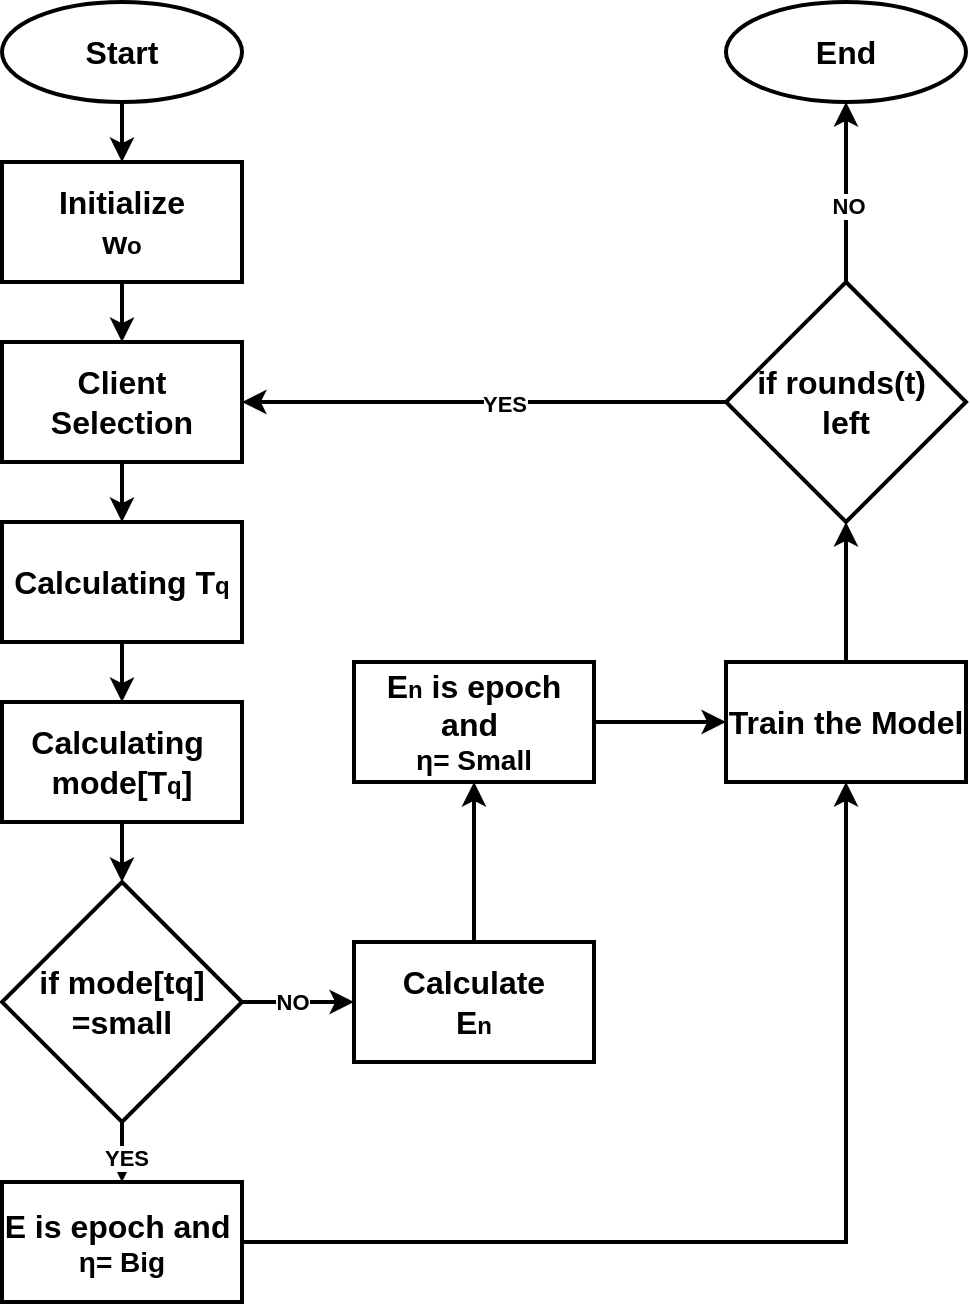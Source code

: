 <mxfile version="25.0.3">
  <diagram name="Page-1" id="Sdp29pomEdEhUppgCIxa">
    <mxGraphModel dx="1114" dy="1784" grid="1" gridSize="10" guides="1" tooltips="1" connect="1" arrows="1" fold="1" page="1" pageScale="1" pageWidth="850" pageHeight="1100" math="0" shadow="0">
      <root>
        <mxCell id="0" />
        <mxCell id="1" parent="0" />
        <mxCell id="I6Itle-dX4zbaedqjeKb-5" value="" style="edgeStyle=orthogonalEdgeStyle;rounded=0;orthogonalLoop=1;jettySize=auto;html=1;strokeWidth=2;" edge="1" parent="1" source="I6Itle-dX4zbaedqjeKb-1" target="I6Itle-dX4zbaedqjeKb-4">
          <mxGeometry relative="1" as="geometry" />
        </mxCell>
        <mxCell id="I6Itle-dX4zbaedqjeKb-1" value="&lt;b&gt;&lt;font style=&quot;font-size: 16px;&quot;&gt;Initialize&lt;/font&gt;&lt;/b&gt;&lt;div&gt;&lt;b&gt;&lt;font style=&quot;font-size: 16px;&quot;&gt;w&lt;/font&gt;o&lt;/b&gt;&lt;/div&gt;" style="rounded=0;whiteSpace=wrap;html=1;strokeWidth=2;" vertex="1" parent="1">
          <mxGeometry x="200" y="30" width="120" height="60" as="geometry" />
        </mxCell>
        <mxCell id="I6Itle-dX4zbaedqjeKb-3" style="edgeStyle=orthogonalEdgeStyle;rounded=0;orthogonalLoop=1;jettySize=auto;html=1;entryX=0.5;entryY=0;entryDx=0;entryDy=0;strokeWidth=2;" edge="1" parent="1" source="I6Itle-dX4zbaedqjeKb-2" target="I6Itle-dX4zbaedqjeKb-1">
          <mxGeometry relative="1" as="geometry" />
        </mxCell>
        <mxCell id="I6Itle-dX4zbaedqjeKb-2" value="&lt;b&gt;&lt;font style=&quot;font-size: 16px;&quot;&gt;Start&lt;/font&gt;&lt;/b&gt;" style="ellipse;whiteSpace=wrap;html=1;strokeWidth=2;" vertex="1" parent="1">
          <mxGeometry x="200" y="-50" width="120" height="50" as="geometry" />
        </mxCell>
        <mxCell id="I6Itle-dX4zbaedqjeKb-7" value="" style="edgeStyle=orthogonalEdgeStyle;rounded=0;orthogonalLoop=1;jettySize=auto;html=1;strokeWidth=2;" edge="1" parent="1" source="I6Itle-dX4zbaedqjeKb-4" target="I6Itle-dX4zbaedqjeKb-6">
          <mxGeometry relative="1" as="geometry" />
        </mxCell>
        <mxCell id="I6Itle-dX4zbaedqjeKb-4" value="&lt;span style=&quot;font-size: 16px;&quot;&gt;&lt;b&gt;Client Selection&lt;/b&gt;&lt;/span&gt;" style="rounded=0;whiteSpace=wrap;html=1;strokeWidth=2;" vertex="1" parent="1">
          <mxGeometry x="200" y="120" width="120" height="60" as="geometry" />
        </mxCell>
        <mxCell id="I6Itle-dX4zbaedqjeKb-9" value="" style="edgeStyle=orthogonalEdgeStyle;rounded=0;orthogonalLoop=1;jettySize=auto;html=1;strokeWidth=2;" edge="1" parent="1" source="I6Itle-dX4zbaedqjeKb-6" target="I6Itle-dX4zbaedqjeKb-8">
          <mxGeometry relative="1" as="geometry" />
        </mxCell>
        <mxCell id="I6Itle-dX4zbaedqjeKb-6" value="&lt;b style=&quot;&quot;&gt;&lt;span style=&quot;font-size: 16px;&quot;&gt;Calculating T&lt;/span&gt;&lt;font&gt;q&lt;/font&gt;&lt;/b&gt;" style="rounded=0;whiteSpace=wrap;html=1;strokeWidth=2;" vertex="1" parent="1">
          <mxGeometry x="200" y="210" width="120" height="60" as="geometry" />
        </mxCell>
        <mxCell id="I6Itle-dX4zbaedqjeKb-13" value="" style="edgeStyle=orthogonalEdgeStyle;rounded=0;orthogonalLoop=1;jettySize=auto;html=1;strokeWidth=2;" edge="1" parent="1" source="I6Itle-dX4zbaedqjeKb-8" target="I6Itle-dX4zbaedqjeKb-12">
          <mxGeometry relative="1" as="geometry" />
        </mxCell>
        <mxCell id="I6Itle-dX4zbaedqjeKb-8" value="&lt;b style=&quot;&quot;&gt;&lt;span style=&quot;font-size: 16px;&quot;&gt;Calculating&amp;nbsp;&lt;/span&gt;&lt;/b&gt;&lt;div&gt;&lt;b style=&quot;&quot;&gt;&lt;span style=&quot;font-size: 16px;&quot;&gt;mode[T&lt;/span&gt;&lt;font&gt;q&lt;/font&gt;&lt;span style=&quot;font-size: 16px;&quot;&gt;]&lt;/span&gt;&lt;/b&gt;&lt;/div&gt;" style="rounded=0;whiteSpace=wrap;html=1;strokeWidth=2;" vertex="1" parent="1">
          <mxGeometry x="200" y="300" width="120" height="60" as="geometry" />
        </mxCell>
        <mxCell id="I6Itle-dX4zbaedqjeKb-15" value="" style="edgeStyle=orthogonalEdgeStyle;rounded=0;orthogonalLoop=1;jettySize=auto;html=1;strokeWidth=2;" edge="1" parent="1" source="I6Itle-dX4zbaedqjeKb-12" target="I6Itle-dX4zbaedqjeKb-14">
          <mxGeometry relative="1" as="geometry" />
        </mxCell>
        <mxCell id="I6Itle-dX4zbaedqjeKb-16" value="&lt;b&gt;YES&lt;/b&gt;" style="edgeLabel;html=1;align=center;verticalAlign=middle;resizable=0;points=[];" vertex="1" connectable="0" parent="I6Itle-dX4zbaedqjeKb-15">
          <mxGeometry x="-0.303" y="2" relative="1" as="geometry">
            <mxPoint as="offset" />
          </mxGeometry>
        </mxCell>
        <mxCell id="I6Itle-dX4zbaedqjeKb-18" value="" style="edgeStyle=orthogonalEdgeStyle;rounded=0;orthogonalLoop=1;jettySize=auto;html=1;entryX=0;entryY=0.5;entryDx=0;entryDy=0;strokeWidth=2;" edge="1" parent="1" source="I6Itle-dX4zbaedqjeKb-12" target="I6Itle-dX4zbaedqjeKb-20">
          <mxGeometry relative="1" as="geometry">
            <mxPoint x="480" y="300" as="targetPoint" />
          </mxGeometry>
        </mxCell>
        <mxCell id="I6Itle-dX4zbaedqjeKb-19" value="&lt;b&gt;NO&lt;/b&gt;" style="edgeLabel;html=1;align=center;verticalAlign=middle;resizable=0;points=[];" vertex="1" connectable="0" parent="I6Itle-dX4zbaedqjeKb-18">
          <mxGeometry x="-0.119" relative="1" as="geometry">
            <mxPoint as="offset" />
          </mxGeometry>
        </mxCell>
        <mxCell id="I6Itle-dX4zbaedqjeKb-12" value="&lt;font style=&quot;font-size: 16px;&quot;&gt;&lt;b&gt;if mode[tq] =small&lt;/b&gt;&lt;/font&gt;" style="rhombus;whiteSpace=wrap;html=1;rounded=0;strokeWidth=2;" vertex="1" parent="1">
          <mxGeometry x="200" y="390" width="120" height="120" as="geometry" />
        </mxCell>
        <mxCell id="I6Itle-dX4zbaedqjeKb-24" style="edgeStyle=orthogonalEdgeStyle;rounded=0;orthogonalLoop=1;jettySize=auto;html=1;strokeWidth=2;" edge="1" parent="1" source="I6Itle-dX4zbaedqjeKb-14" target="I6Itle-dX4zbaedqjeKb-22">
          <mxGeometry relative="1" as="geometry" />
        </mxCell>
        <mxCell id="I6Itle-dX4zbaedqjeKb-14" value="&lt;font face=&quot;Helvetica&quot; style=&quot;font-size: 16px;&quot;&gt;&lt;b style=&quot;&quot;&gt;E is epoch and&amp;nbsp;&lt;/b&gt;&lt;/font&gt;&lt;div&gt;&lt;span style=&quot;font-size: 14px; text-align: start;&quot;&gt;&lt;font style=&quot;&quot; face=&quot;Helvetica&quot;&gt;&lt;b&gt;η=&amp;nbsp;Big&lt;/b&gt;&lt;/font&gt;&lt;/span&gt;&lt;/div&gt;" style="whiteSpace=wrap;html=1;rounded=0;strokeWidth=2;" vertex="1" parent="1">
          <mxGeometry x="200" y="540" width="120" height="60" as="geometry" />
        </mxCell>
        <mxCell id="I6Itle-dX4zbaedqjeKb-23" value="" style="edgeStyle=orthogonalEdgeStyle;rounded=0;orthogonalLoop=1;jettySize=auto;html=1;strokeWidth=2;" edge="1" parent="1" source="I6Itle-dX4zbaedqjeKb-17" target="I6Itle-dX4zbaedqjeKb-22">
          <mxGeometry relative="1" as="geometry" />
        </mxCell>
        <mxCell id="I6Itle-dX4zbaedqjeKb-17" value="&lt;font style=&quot;&quot; face=&quot;Helvetica&quot;&gt;&lt;b style=&quot;&quot;&gt;&lt;span style=&quot;font-size: 16px;&quot;&gt;E&lt;/span&gt;&lt;font&gt;n&lt;/font&gt;&lt;span style=&quot;font-size: 16px;&quot;&gt; is epoch and&amp;nbsp;&lt;/span&gt;&lt;/b&gt;&lt;/font&gt;&lt;div&gt;&lt;span style=&quot;font-size: 14px; text-align: start;&quot;&gt;&lt;font face=&quot;Helvetica&quot;&gt;&lt;b&gt;η= Small&lt;/b&gt;&lt;/font&gt;&lt;/span&gt;&lt;/div&gt;" style="whiteSpace=wrap;html=1;rounded=0;strokeWidth=2;" vertex="1" parent="1">
          <mxGeometry x="376" y="280" width="120" height="60" as="geometry" />
        </mxCell>
        <mxCell id="I6Itle-dX4zbaedqjeKb-21" style="edgeStyle=orthogonalEdgeStyle;rounded=0;orthogonalLoop=1;jettySize=auto;html=1;exitX=0.5;exitY=0;exitDx=0;exitDy=0;entryX=0.5;entryY=1;entryDx=0;entryDy=0;strokeWidth=2;" edge="1" parent="1" source="I6Itle-dX4zbaedqjeKb-20" target="I6Itle-dX4zbaedqjeKb-17">
          <mxGeometry relative="1" as="geometry" />
        </mxCell>
        <mxCell id="I6Itle-dX4zbaedqjeKb-20" value="&lt;span style=&quot;font-size: 16px;&quot;&gt;&lt;b&gt;Calculate&lt;/b&gt;&lt;/span&gt;&lt;div&gt;&lt;b style=&quot;&quot;&gt;&lt;span style=&quot;font-size: 16px;&quot;&gt;E&lt;/span&gt;&lt;font&gt;n&lt;/font&gt;&lt;/b&gt;&lt;/div&gt;" style="rounded=0;whiteSpace=wrap;html=1;strokeWidth=2;" vertex="1" parent="1">
          <mxGeometry x="376" y="420" width="120" height="60" as="geometry" />
        </mxCell>
        <mxCell id="I6Itle-dX4zbaedqjeKb-41" style="edgeStyle=orthogonalEdgeStyle;rounded=0;orthogonalLoop=1;jettySize=auto;html=1;exitX=0.5;exitY=0;exitDx=0;exitDy=0;entryX=0.5;entryY=1;entryDx=0;entryDy=0;strokeWidth=2;" edge="1" parent="1" source="I6Itle-dX4zbaedqjeKb-22" target="I6Itle-dX4zbaedqjeKb-38">
          <mxGeometry relative="1" as="geometry" />
        </mxCell>
        <mxCell id="I6Itle-dX4zbaedqjeKb-22" value="&lt;span style=&quot;font-size: 16px;&quot;&gt;&lt;b&gt;Train the Model&lt;/b&gt;&lt;/span&gt;" style="whiteSpace=wrap;html=1;rounded=0;strokeWidth=2;" vertex="1" parent="1">
          <mxGeometry x="562" y="280" width="120" height="60" as="geometry" />
        </mxCell>
        <mxCell id="I6Itle-dX4zbaedqjeKb-36" value="&lt;b&gt;&lt;font style=&quot;font-size: 16px;&quot;&gt;End&lt;/font&gt;&lt;/b&gt;" style="ellipse;whiteSpace=wrap;html=1;strokeWidth=2;" vertex="1" parent="1">
          <mxGeometry x="562" y="-50" width="120" height="50" as="geometry" />
        </mxCell>
        <mxCell id="I6Itle-dX4zbaedqjeKb-39" style="edgeStyle=orthogonalEdgeStyle;rounded=0;orthogonalLoop=1;jettySize=auto;html=1;entryX=1;entryY=0.5;entryDx=0;entryDy=0;strokeWidth=2;" edge="1" parent="1" source="I6Itle-dX4zbaedqjeKb-38" target="I6Itle-dX4zbaedqjeKb-4">
          <mxGeometry relative="1" as="geometry" />
        </mxCell>
        <mxCell id="I6Itle-dX4zbaedqjeKb-42" value="&lt;b&gt;YES&lt;/b&gt;" style="edgeLabel;html=1;align=center;verticalAlign=middle;resizable=0;points=[];" vertex="1" connectable="0" parent="I6Itle-dX4zbaedqjeKb-39">
          <mxGeometry x="-0.077" y="1" relative="1" as="geometry">
            <mxPoint as="offset" />
          </mxGeometry>
        </mxCell>
        <mxCell id="I6Itle-dX4zbaedqjeKb-40" style="edgeStyle=orthogonalEdgeStyle;rounded=0;orthogonalLoop=1;jettySize=auto;html=1;exitX=0.5;exitY=0;exitDx=0;exitDy=0;entryX=0.5;entryY=1;entryDx=0;entryDy=0;strokeWidth=2;" edge="1" parent="1" source="I6Itle-dX4zbaedqjeKb-38" target="I6Itle-dX4zbaedqjeKb-36">
          <mxGeometry relative="1" as="geometry" />
        </mxCell>
        <mxCell id="I6Itle-dX4zbaedqjeKb-43" value="&lt;b&gt;NO&lt;/b&gt;" style="edgeLabel;html=1;align=center;verticalAlign=middle;resizable=0;points=[];" vertex="1" connectable="0" parent="I6Itle-dX4zbaedqjeKb-40">
          <mxGeometry x="-0.139" y="-1" relative="1" as="geometry">
            <mxPoint as="offset" />
          </mxGeometry>
        </mxCell>
        <mxCell id="I6Itle-dX4zbaedqjeKb-38" value="&lt;font style=&quot;font-size: 16px;&quot;&gt;&lt;b&gt;if rounds(t)&amp;nbsp;&lt;/b&gt;&lt;/font&gt;&lt;div&gt;&lt;font style=&quot;font-size: 16px;&quot;&gt;&lt;b&gt;left&lt;/b&gt;&lt;/font&gt;&lt;/div&gt;" style="rhombus;whiteSpace=wrap;html=1;rounded=0;strokeWidth=2;" vertex="1" parent="1">
          <mxGeometry x="562" y="90" width="120" height="120" as="geometry" />
        </mxCell>
      </root>
    </mxGraphModel>
  </diagram>
</mxfile>
